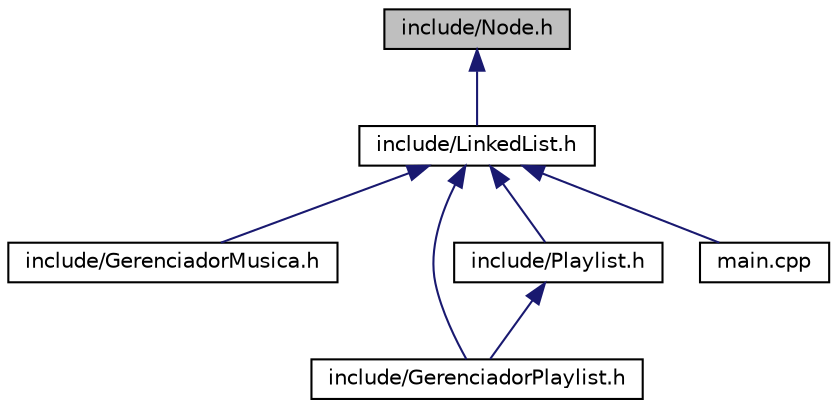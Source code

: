 digraph "include/Node.h"
{
 // LATEX_PDF_SIZE
  edge [fontname="Helvetica",fontsize="10",labelfontname="Helvetica",labelfontsize="10"];
  node [fontname="Helvetica",fontsize="10",shape=record];
  Node1 [label="include/Node.h",height=0.2,width=0.4,color="black", fillcolor="grey75", style="filled", fontcolor="black",tooltip="Arquivo cabeçalho da classe Node."];
  Node1 -> Node2 [dir="back",color="midnightblue",fontsize="10",style="solid",fontname="Helvetica"];
  Node2 [label="include/LinkedList.h",height=0.2,width=0.4,color="black", fillcolor="white", style="filled",URL="$LinkedList_8h.html",tooltip="Definição da classe LinkedList para implementação de uma lista encadeada."];
  Node2 -> Node3 [dir="back",color="midnightblue",fontsize="10",style="solid",fontname="Helvetica"];
  Node3 [label="include/GerenciadorMusica.h",height=0.2,width=0.4,color="black", fillcolor="white", style="filled",URL="$GerenciadorMusica_8h.html",tooltip="Definição da classe GerenciadorMusica."];
  Node2 -> Node4 [dir="back",color="midnightblue",fontsize="10",style="solid",fontname="Helvetica"];
  Node4 [label="include/GerenciadorPlaylist.h",height=0.2,width=0.4,color="black", fillcolor="white", style="filled",URL="$GerenciadorPlaylist_8h.html",tooltip="Definição da classe GerenciadorPlaylist, responsável por gerenciar as playlists."];
  Node2 -> Node5 [dir="back",color="midnightblue",fontsize="10",style="solid",fontname="Helvetica"];
  Node5 [label="include/Playlist.h",height=0.2,width=0.4,color="black", fillcolor="white", style="filled",URL="$Playlist_8h.html",tooltip="Arquivo cabeçalho da classe Playlist."];
  Node5 -> Node4 [dir="back",color="midnightblue",fontsize="10",style="solid",fontname="Helvetica"];
  Node2 -> Node6 [dir="back",color="midnightblue",fontsize="10",style="solid",fontname="Helvetica"];
  Node6 [label="main.cpp",height=0.2,width=0.4,color="black", fillcolor="white", style="filled",URL="$main_8cpp.html",tooltip="Programa principal do sistema."];
}
